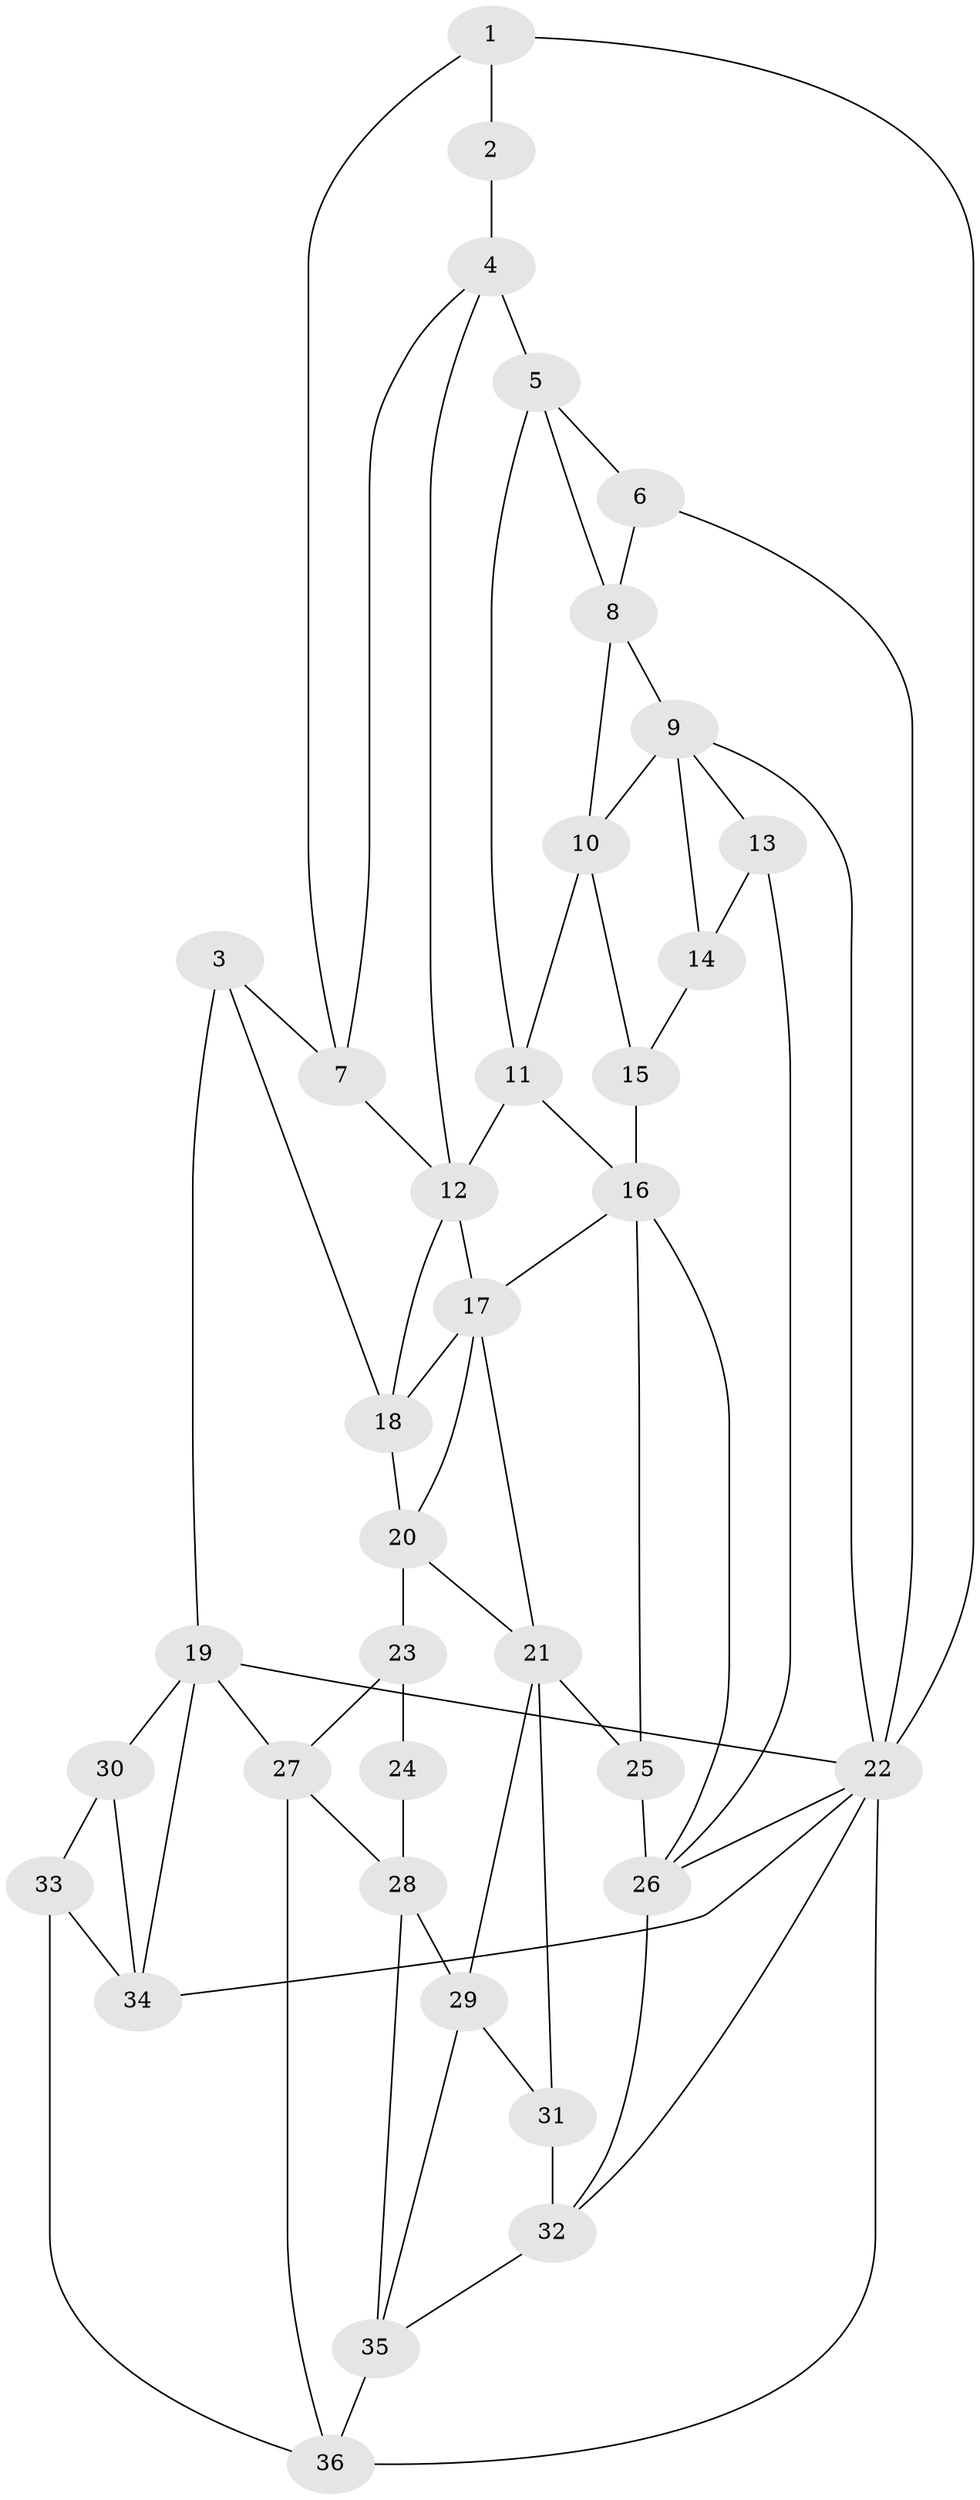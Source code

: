 // original degree distribution, {3: 0.017543859649122806, 5: 0.5263157894736842, 4: 0.23684210526315788, 6: 0.21929824561403508}
// Generated by graph-tools (version 1.1) at 2025/38/03/04/25 23:38:23]
// undirected, 36 vertices, 70 edges
graph export_dot {
  node [color=gray90,style=filled];
  1;
  2;
  3;
  4;
  5;
  6;
  7;
  8;
  9;
  10;
  11;
  12;
  13;
  14;
  15;
  16;
  17;
  18;
  19;
  20;
  21;
  22;
  23;
  24;
  25;
  26;
  27;
  28;
  29;
  30;
  31;
  32;
  33;
  34;
  35;
  36;
  1 -- 2 [weight=1.0];
  1 -- 7 [weight=1.0];
  1 -- 22 [weight=1.0];
  2 -- 4 [weight=2.0];
  3 -- 7 [weight=1.0];
  3 -- 18 [weight=1.0];
  3 -- 19 [weight=1.0];
  4 -- 5 [weight=2.0];
  4 -- 7 [weight=1.0];
  4 -- 12 [weight=1.0];
  5 -- 6 [weight=2.0];
  5 -- 8 [weight=1.0];
  5 -- 11 [weight=1.0];
  6 -- 8 [weight=1.0];
  6 -- 22 [weight=1.0];
  7 -- 12 [weight=1.0];
  8 -- 9 [weight=1.0];
  8 -- 10 [weight=1.0];
  9 -- 10 [weight=1.0];
  9 -- 13 [weight=1.0];
  9 -- 14 [weight=1.0];
  9 -- 22 [weight=1.0];
  10 -- 11 [weight=1.0];
  10 -- 15 [weight=1.0];
  11 -- 12 [weight=2.0];
  11 -- 16 [weight=1.0];
  12 -- 17 [weight=1.0];
  12 -- 18 [weight=1.0];
  13 -- 14 [weight=1.0];
  13 -- 26 [weight=1.0];
  14 -- 15 [weight=1.0];
  15 -- 16 [weight=2.0];
  16 -- 17 [weight=1.0];
  16 -- 25 [weight=1.0];
  16 -- 26 [weight=1.0];
  17 -- 18 [weight=1.0];
  17 -- 20 [weight=1.0];
  17 -- 21 [weight=1.0];
  18 -- 20 [weight=1.0];
  19 -- 22 [weight=1.0];
  19 -- 27 [weight=1.0];
  19 -- 30 [weight=1.0];
  19 -- 34 [weight=1.0];
  20 -- 21 [weight=1.0];
  20 -- 23 [weight=3.0];
  21 -- 25 [weight=1.0];
  21 -- 29 [weight=1.0];
  21 -- 31 [weight=1.0];
  22 -- 26 [weight=1.0];
  22 -- 32 [weight=1.0];
  22 -- 34 [weight=1.0];
  22 -- 36 [weight=1.0];
  23 -- 24 [weight=2.0];
  23 -- 27 [weight=1.0];
  24 -- 28 [weight=2.0];
  25 -- 26 [weight=2.0];
  26 -- 32 [weight=1.0];
  27 -- 28 [weight=1.0];
  27 -- 36 [weight=1.0];
  28 -- 29 [weight=1.0];
  28 -- 35 [weight=1.0];
  29 -- 31 [weight=1.0];
  29 -- 35 [weight=1.0];
  30 -- 33 [weight=1.0];
  30 -- 34 [weight=2.0];
  31 -- 32 [weight=2.0];
  32 -- 35 [weight=1.0];
  33 -- 34 [weight=1.0];
  33 -- 36 [weight=2.0];
  35 -- 36 [weight=2.0];
}
